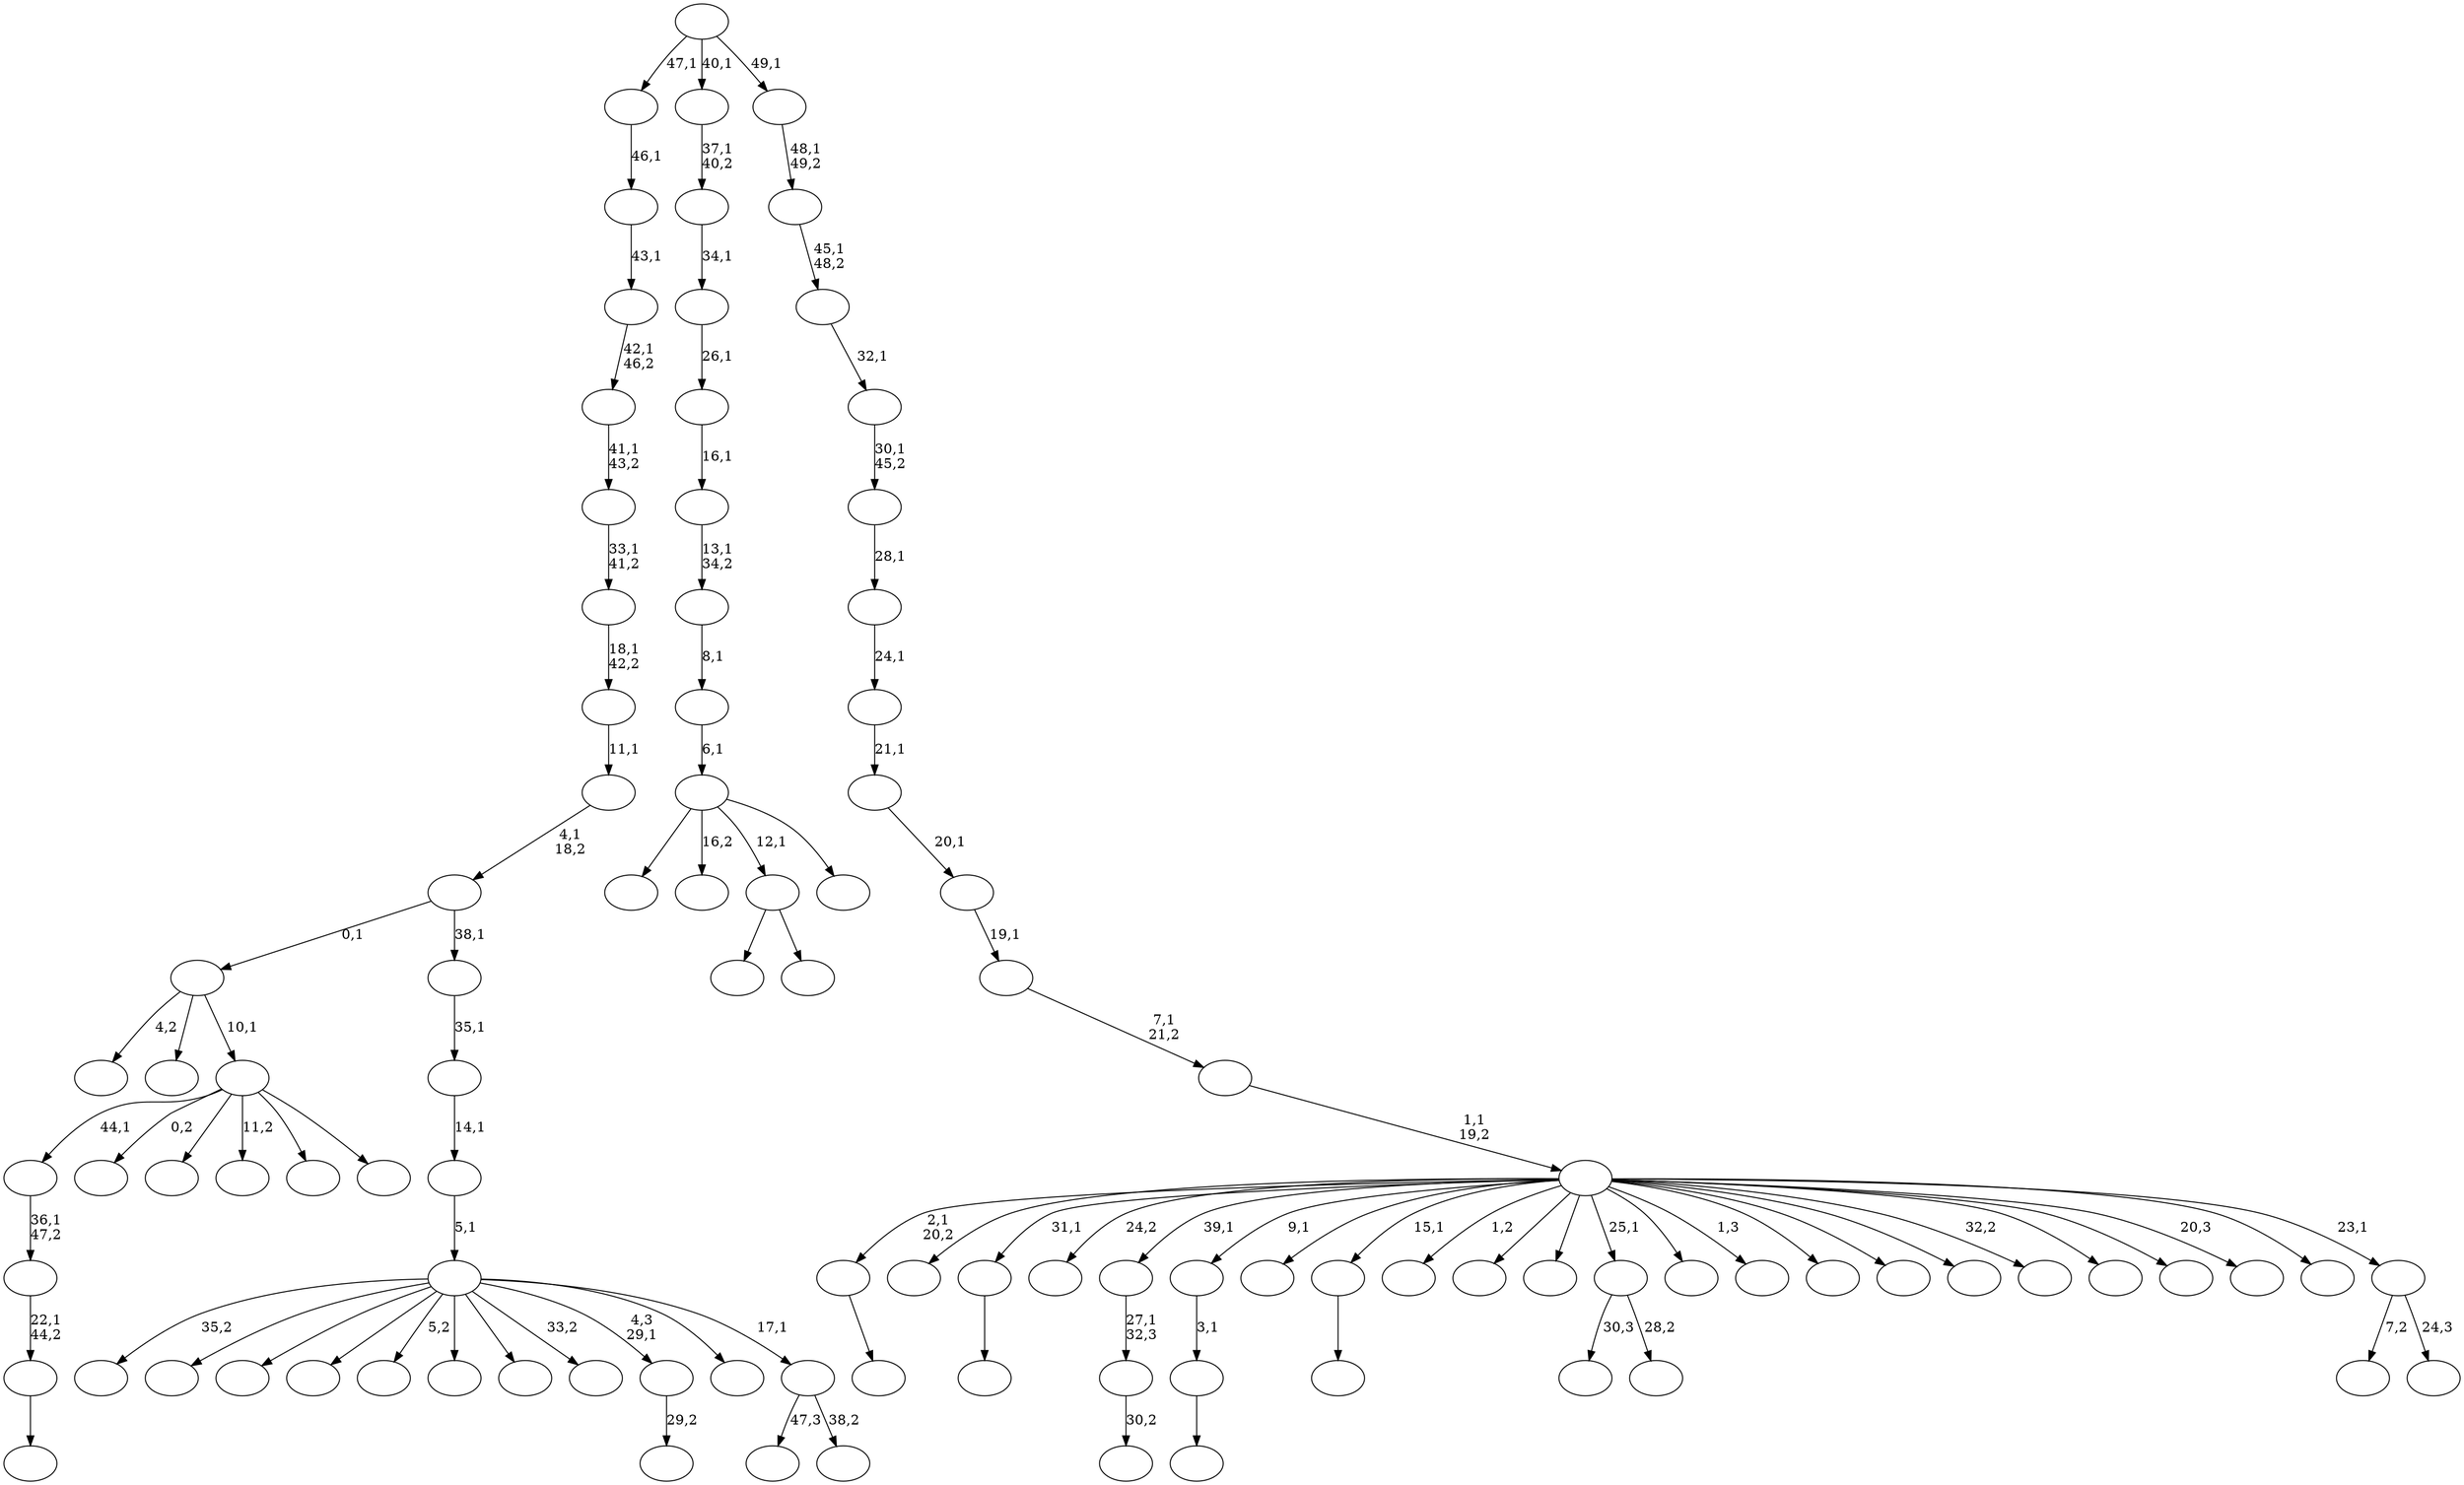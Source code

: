 digraph T {
	100 [label=""]
	99 [label=""]
	98 [label=""]
	97 [label=""]
	96 [label=""]
	95 [label=""]
	94 [label=""]
	93 [label=""]
	92 [label=""]
	91 [label=""]
	90 [label=""]
	89 [label=""]
	88 [label=""]
	87 [label=""]
	86 [label=""]
	85 [label=""]
	84 [label=""]
	83 [label=""]
	82 [label=""]
	81 [label=""]
	80 [label=""]
	79 [label=""]
	78 [label=""]
	77 [label=""]
	76 [label=""]
	75 [label=""]
	74 [label=""]
	73 [label=""]
	72 [label=""]
	71 [label=""]
	70 [label=""]
	69 [label=""]
	68 [label=""]
	67 [label=""]
	66 [label=""]
	65 [label=""]
	64 [label=""]
	63 [label=""]
	62 [label=""]
	61 [label=""]
	60 [label=""]
	59 [label=""]
	58 [label=""]
	57 [label=""]
	56 [label=""]
	55 [label=""]
	54 [label=""]
	53 [label=""]
	52 [label=""]
	51 [label=""]
	50 [label=""]
	49 [label=""]
	48 [label=""]
	47 [label=""]
	46 [label=""]
	45 [label=""]
	44 [label=""]
	43 [label=""]
	42 [label=""]
	41 [label=""]
	40 [label=""]
	39 [label=""]
	38 [label=""]
	37 [label=""]
	36 [label=""]
	35 [label=""]
	34 [label=""]
	33 [label=""]
	32 [label=""]
	31 [label=""]
	30 [label=""]
	29 [label=""]
	28 [label=""]
	27 [label=""]
	26 [label=""]
	25 [label=""]
	24 [label=""]
	23 [label=""]
	22 [label=""]
	21 [label=""]
	20 [label=""]
	19 [label=""]
	18 [label=""]
	17 [label=""]
	16 [label=""]
	15 [label=""]
	14 [label=""]
	13 [label=""]
	12 [label=""]
	11 [label=""]
	10 [label=""]
	9 [label=""]
	8 [label=""]
	7 [label=""]
	6 [label=""]
	5 [label=""]
	4 [label=""]
	3 [label=""]
	2 [label=""]
	1 [label=""]
	0 [label=""]
	98 -> 99 [label=""]
	93 -> 94 [label=""]
	90 -> 91 [label=""]
	89 -> 90 [label="22,1\n44,2"]
	88 -> 89 [label="36,1\n47,2"]
	86 -> 87 [label="30,2"]
	85 -> 86 [label="27,1\n32,3"]
	79 -> 80 [label=""]
	78 -> 79 [label="3,1"]
	74 -> 75 [label=""]
	64 -> 97 [label="30,3"]
	64 -> 65 [label="28,2"]
	61 -> 62 [label="29,2"]
	44 -> 96 [label=""]
	44 -> 45 [label=""]
	42 -> 88 [label="44,1"]
	42 -> 82 [label="0,2"]
	42 -> 55 [label=""]
	42 -> 50 [label="11,2"]
	42 -> 46 [label=""]
	42 -> 43 [label=""]
	41 -> 67 [label="4,2"]
	41 -> 48 [label=""]
	41 -> 42 [label="10,1"]
	37 -> 54 [label="47,3"]
	37 -> 38 [label="38,2"]
	36 -> 100 [label="35,2"]
	36 -> 84 [label=""]
	36 -> 83 [label=""]
	36 -> 81 [label=""]
	36 -> 76 [label="5,2"]
	36 -> 71 [label=""]
	36 -> 69 [label=""]
	36 -> 63 [label="33,2"]
	36 -> 61 [label="4,3\n29,1"]
	36 -> 56 [label=""]
	36 -> 37 [label="17,1"]
	35 -> 36 [label="5,1"]
	34 -> 35 [label="14,1"]
	33 -> 34 [label="35,1"]
	32 -> 41 [label="0,1"]
	32 -> 33 [label="38,1"]
	31 -> 32 [label="4,1\n18,2"]
	30 -> 31 [label="11,1"]
	29 -> 30 [label="18,1\n42,2"]
	28 -> 29 [label="33,1\n41,2"]
	27 -> 28 [label="41,1\n43,2"]
	26 -> 27 [label="42,1\n46,2"]
	25 -> 26 [label="43,1"]
	24 -> 25 [label="46,1"]
	22 -> 70 [label=""]
	22 -> 59 [label="16,2"]
	22 -> 44 [label="12,1"]
	22 -> 23 [label=""]
	21 -> 22 [label="6,1"]
	20 -> 21 [label="8,1"]
	19 -> 20 [label="13,1\n34,2"]
	18 -> 19 [label="16,1"]
	17 -> 18 [label="26,1"]
	16 -> 17 [label="34,1"]
	15 -> 16 [label="37,1\n40,2"]
	13 -> 68 [label="7,2"]
	13 -> 14 [label="24,3"]
	12 -> 98 [label="2,1\n20,2"]
	12 -> 95 [label=""]
	12 -> 93 [label="31,1"]
	12 -> 92 [label="24,2"]
	12 -> 85 [label="39,1"]
	12 -> 78 [label="9,1"]
	12 -> 77 [label=""]
	12 -> 74 [label="15,1"]
	12 -> 73 [label="1,2"]
	12 -> 72 [label=""]
	12 -> 66 [label=""]
	12 -> 64 [label="25,1"]
	12 -> 60 [label=""]
	12 -> 58 [label="1,3"]
	12 -> 57 [label=""]
	12 -> 53 [label=""]
	12 -> 52 [label=""]
	12 -> 51 [label="32,2"]
	12 -> 49 [label=""]
	12 -> 47 [label=""]
	12 -> 40 [label="20,3"]
	12 -> 39 [label=""]
	12 -> 13 [label="23,1"]
	11 -> 12 [label="1,1\n19,2"]
	10 -> 11 [label="7,1\n21,2"]
	9 -> 10 [label="19,1"]
	8 -> 9 [label="20,1"]
	7 -> 8 [label="21,1"]
	6 -> 7 [label="24,1"]
	5 -> 6 [label="28,1"]
	4 -> 5 [label="30,1\n45,2"]
	3 -> 4 [label="32,1"]
	2 -> 3 [label="45,1\n48,2"]
	1 -> 2 [label="48,1\n49,2"]
	0 -> 24 [label="47,1"]
	0 -> 15 [label="40,1"]
	0 -> 1 [label="49,1"]
}
